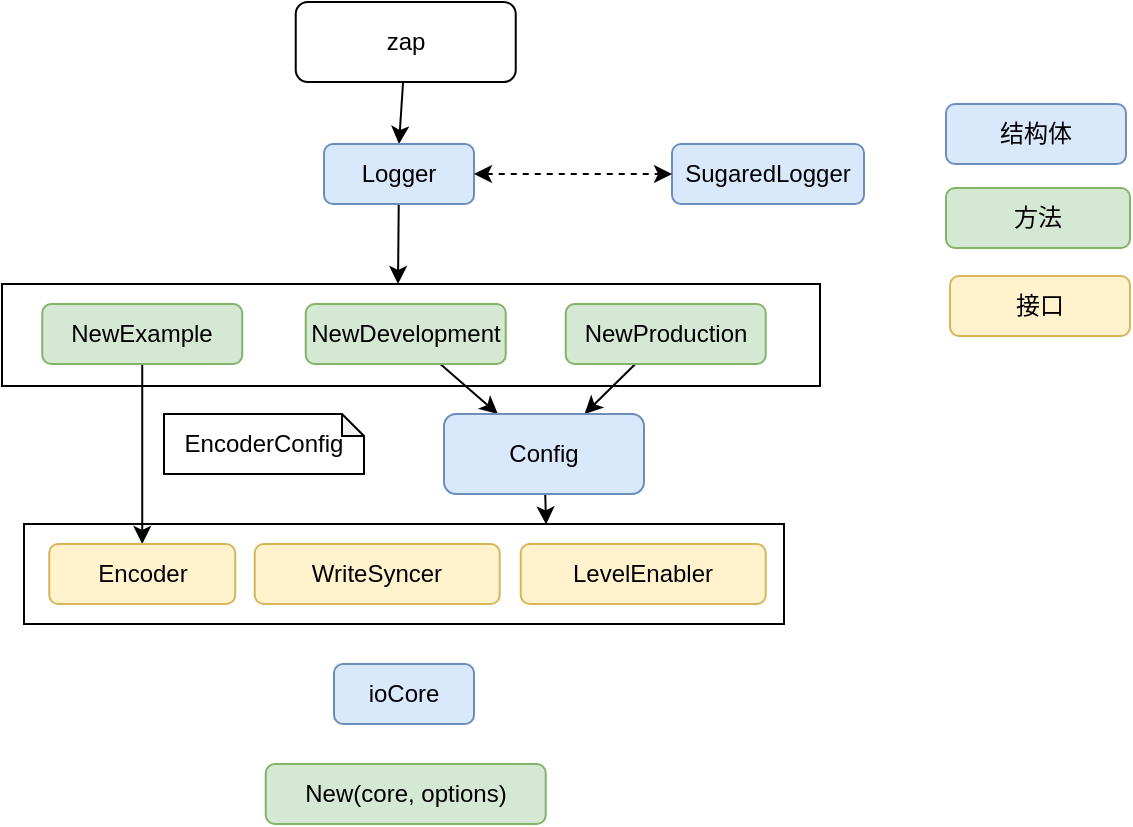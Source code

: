 <mxfile version="22.1.15" type="github">
  <diagram name="第 1 页" id="c3CVn7U9iT80IM2gGRh5">
    <mxGraphModel dx="989" dy="466" grid="0" gridSize="10" guides="1" tooltips="1" connect="1" arrows="1" fold="1" page="1" pageScale="1" pageWidth="827" pageHeight="1169" math="0" shadow="0">
      <root>
        <mxCell id="0" />
        <mxCell id="1" parent="0" />
        <mxCell id="ICIyuwD22raculDdOp2F-29" value="" style="rounded=0;whiteSpace=wrap;html=1;" vertex="1" parent="1">
          <mxGeometry x="199" y="200" width="409" height="51" as="geometry" />
        </mxCell>
        <mxCell id="ICIyuwD22raculDdOp2F-19" value="" style="rounded=0;whiteSpace=wrap;html=1;" vertex="1" parent="1">
          <mxGeometry x="210" y="320" width="380" height="50" as="geometry" />
        </mxCell>
        <mxCell id="ICIyuwD22raculDdOp2F-31" value="" style="rounded=0;orthogonalLoop=1;jettySize=auto;html=1;entryX=0.5;entryY=0;entryDx=0;entryDy=0;" edge="1" parent="1" source="ICIyuwD22raculDdOp2F-1" target="ICIyuwD22raculDdOp2F-2">
          <mxGeometry relative="1" as="geometry" />
        </mxCell>
        <mxCell id="ICIyuwD22raculDdOp2F-1" value="zap" style="rounded=1;whiteSpace=wrap;html=1;" vertex="1" parent="1">
          <mxGeometry x="345.87" y="59" width="110" height="40" as="geometry" />
        </mxCell>
        <mxCell id="ICIyuwD22raculDdOp2F-30" value="" style="rounded=0;orthogonalLoop=1;jettySize=auto;html=1;" edge="1" parent="1" source="ICIyuwD22raculDdOp2F-2">
          <mxGeometry relative="1" as="geometry">
            <mxPoint x="397" y="200" as="targetPoint" />
          </mxGeometry>
        </mxCell>
        <mxCell id="ICIyuwD22raculDdOp2F-2" value="Logger" style="rounded=1;whiteSpace=wrap;html=1;fillColor=#dae8fc;strokeColor=#6c8ebf;" vertex="1" parent="1">
          <mxGeometry x="360" y="130" width="75" height="30" as="geometry" />
        </mxCell>
        <mxCell id="ICIyuwD22raculDdOp2F-3" value="SugaredLogger" style="rounded=1;whiteSpace=wrap;html=1;fillColor=#dae8fc;strokeColor=#6c8ebf;" vertex="1" parent="1">
          <mxGeometry x="534" y="130" width="96" height="30" as="geometry" />
        </mxCell>
        <mxCell id="ICIyuwD22raculDdOp2F-4" value="结构体" style="rounded=1;whiteSpace=wrap;html=1;fillColor=#dae8fc;strokeColor=#6c8ebf;" vertex="1" parent="1">
          <mxGeometry x="671" y="110" width="90" height="30" as="geometry" />
        </mxCell>
        <mxCell id="ICIyuwD22raculDdOp2F-18" value="" style="rounded=0;orthogonalLoop=1;jettySize=auto;html=1;" edge="1" parent="1" source="ICIyuwD22raculDdOp2F-5" target="ICIyuwD22raculDdOp2F-11">
          <mxGeometry relative="1" as="geometry" />
        </mxCell>
        <mxCell id="ICIyuwD22raculDdOp2F-5" value="NewExample" style="rounded=1;whiteSpace=wrap;html=1;fillColor=#d5e8d4;strokeColor=#82b366;" vertex="1" parent="1">
          <mxGeometry x="219.12" y="210" width="100" height="30" as="geometry" />
        </mxCell>
        <mxCell id="ICIyuwD22raculDdOp2F-15" value="" style="rounded=0;orthogonalLoop=1;jettySize=auto;html=1;" edge="1" parent="1" source="ICIyuwD22raculDdOp2F-6" target="ICIyuwD22raculDdOp2F-13">
          <mxGeometry relative="1" as="geometry" />
        </mxCell>
        <mxCell id="ICIyuwD22raculDdOp2F-6" value="NewProduction" style="rounded=1;whiteSpace=wrap;html=1;fillColor=#d5e8d4;strokeColor=#82b366;" vertex="1" parent="1">
          <mxGeometry x="480.87" y="210" width="100" height="30" as="geometry" />
        </mxCell>
        <mxCell id="ICIyuwD22raculDdOp2F-14" value="" style="rounded=0;orthogonalLoop=1;jettySize=auto;html=1;" edge="1" parent="1" source="ICIyuwD22raculDdOp2F-7" target="ICIyuwD22raculDdOp2F-13">
          <mxGeometry relative="1" as="geometry" />
        </mxCell>
        <mxCell id="ICIyuwD22raculDdOp2F-7" value="NewDevelopment" style="rounded=1;whiteSpace=wrap;html=1;fillColor=#d5e8d4;strokeColor=#82b366;" vertex="1" parent="1">
          <mxGeometry x="350.87" y="210" width="100" height="30" as="geometry" />
        </mxCell>
        <mxCell id="ICIyuwD22raculDdOp2F-8" value="New(core, options)" style="rounded=1;whiteSpace=wrap;html=1;fillColor=#d5e8d4;strokeColor=#82b366;" vertex="1" parent="1">
          <mxGeometry x="330.87" y="440" width="140" height="30" as="geometry" />
        </mxCell>
        <mxCell id="ICIyuwD22raculDdOp2F-9" value="EncoderConfig" style="shape=note;whiteSpace=wrap;html=1;backgroundOutline=1;darkOpacity=0.05;size=11;" vertex="1" parent="1">
          <mxGeometry x="280" y="265" width="100" height="30" as="geometry" />
        </mxCell>
        <mxCell id="ICIyuwD22raculDdOp2F-11" value="Encoder" style="rounded=1;whiteSpace=wrap;html=1;fillColor=#fff2cc;strokeColor=#d6b656;" vertex="1" parent="1">
          <mxGeometry x="222.62" y="330" width="93" height="30" as="geometry" />
        </mxCell>
        <mxCell id="ICIyuwD22raculDdOp2F-20" value="" style="rounded=0;orthogonalLoop=1;jettySize=auto;html=1;entryX=0.687;entryY=0.004;entryDx=0;entryDy=0;entryPerimeter=0;" edge="1" parent="1" source="ICIyuwD22raculDdOp2F-13" target="ICIyuwD22raculDdOp2F-19">
          <mxGeometry relative="1" as="geometry" />
        </mxCell>
        <mxCell id="ICIyuwD22raculDdOp2F-13" value="Config" style="rounded=1;whiteSpace=wrap;html=1;fillColor=#dae8fc;strokeColor=#6c8ebf;" vertex="1" parent="1">
          <mxGeometry x="420" y="265" width="100" height="40" as="geometry" />
        </mxCell>
        <mxCell id="ICIyuwD22raculDdOp2F-16" value="ioCore" style="rounded=1;whiteSpace=wrap;html=1;fillColor=#dae8fc;strokeColor=#6c8ebf;" vertex="1" parent="1">
          <mxGeometry x="365" y="390" width="70" height="30" as="geometry" />
        </mxCell>
        <mxCell id="ICIyuwD22raculDdOp2F-22" value="WriteSyncer" style="rounded=1;whiteSpace=wrap;html=1;fillColor=#fff2cc;strokeColor=#d6b656;" vertex="1" parent="1">
          <mxGeometry x="325.37" y="330" width="122.5" height="30" as="geometry" />
        </mxCell>
        <mxCell id="ICIyuwD22raculDdOp2F-23" value="LevelEnabler" style="rounded=1;whiteSpace=wrap;html=1;fillColor=#fff2cc;strokeColor=#d6b656;" vertex="1" parent="1">
          <mxGeometry x="458.37" y="330" width="122.5" height="30" as="geometry" />
        </mxCell>
        <mxCell id="ICIyuwD22raculDdOp2F-24" value="" style="endArrow=classic;startArrow=classic;html=1;rounded=0;entryX=0;entryY=0.5;entryDx=0;entryDy=0;exitX=1;exitY=0.5;exitDx=0;exitDy=0;dashed=1;" edge="1" parent="1" source="ICIyuwD22raculDdOp2F-2" target="ICIyuwD22raculDdOp2F-3">
          <mxGeometry width="50" height="50" relative="1" as="geometry">
            <mxPoint x="460" y="270" as="sourcePoint" />
            <mxPoint x="510" y="220" as="targetPoint" />
          </mxGeometry>
        </mxCell>
        <mxCell id="ICIyuwD22raculDdOp2F-25" value="接口" style="rounded=1;whiteSpace=wrap;html=1;fillColor=#fff2cc;strokeColor=#d6b656;" vertex="1" parent="1">
          <mxGeometry x="673" y="196" width="90" height="30" as="geometry" />
        </mxCell>
        <mxCell id="ICIyuwD22raculDdOp2F-27" value="方法" style="rounded=1;whiteSpace=wrap;html=1;fillColor=#d5e8d4;strokeColor=#82b366;" vertex="1" parent="1">
          <mxGeometry x="671" y="152" width="92" height="30" as="geometry" />
        </mxCell>
      </root>
    </mxGraphModel>
  </diagram>
</mxfile>
